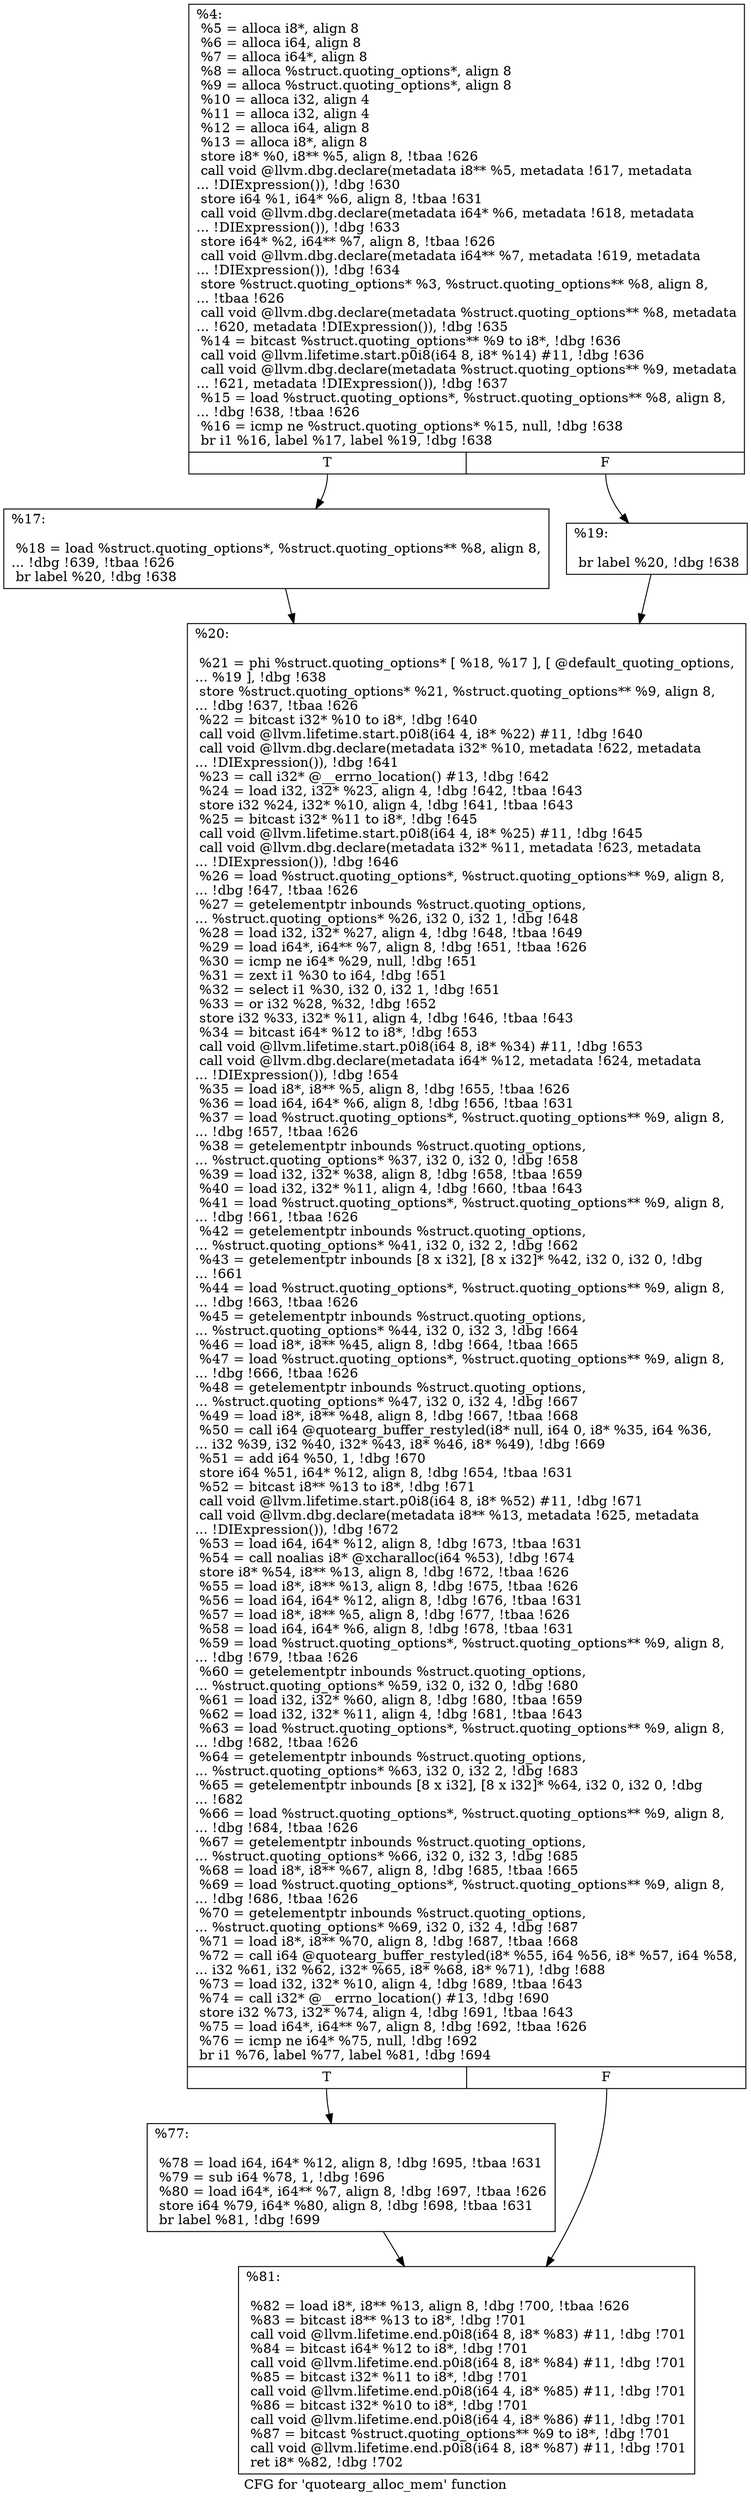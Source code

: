 digraph "CFG for 'quotearg_alloc_mem' function" {
	label="CFG for 'quotearg_alloc_mem' function";

	Node0x1450770 [shape=record,label="{%4:\l  %5 = alloca i8*, align 8\l  %6 = alloca i64, align 8\l  %7 = alloca i64*, align 8\l  %8 = alloca %struct.quoting_options*, align 8\l  %9 = alloca %struct.quoting_options*, align 8\l  %10 = alloca i32, align 4\l  %11 = alloca i32, align 4\l  %12 = alloca i64, align 8\l  %13 = alloca i8*, align 8\l  store i8* %0, i8** %5, align 8, !tbaa !626\l  call void @llvm.dbg.declare(metadata i8** %5, metadata !617, metadata\l... !DIExpression()), !dbg !630\l  store i64 %1, i64* %6, align 8, !tbaa !631\l  call void @llvm.dbg.declare(metadata i64* %6, metadata !618, metadata\l... !DIExpression()), !dbg !633\l  store i64* %2, i64** %7, align 8, !tbaa !626\l  call void @llvm.dbg.declare(metadata i64** %7, metadata !619, metadata\l... !DIExpression()), !dbg !634\l  store %struct.quoting_options* %3, %struct.quoting_options** %8, align 8,\l... !tbaa !626\l  call void @llvm.dbg.declare(metadata %struct.quoting_options** %8, metadata\l... !620, metadata !DIExpression()), !dbg !635\l  %14 = bitcast %struct.quoting_options** %9 to i8*, !dbg !636\l  call void @llvm.lifetime.start.p0i8(i64 8, i8* %14) #11, !dbg !636\l  call void @llvm.dbg.declare(metadata %struct.quoting_options** %9, metadata\l... !621, metadata !DIExpression()), !dbg !637\l  %15 = load %struct.quoting_options*, %struct.quoting_options** %8, align 8,\l... !dbg !638, !tbaa !626\l  %16 = icmp ne %struct.quoting_options* %15, null, !dbg !638\l  br i1 %16, label %17, label %19, !dbg !638\l|{<s0>T|<s1>F}}"];
	Node0x1450770:s0 -> Node0x1416d80;
	Node0x1450770:s1 -> Node0x1416dd0;
	Node0x1416d80 [shape=record,label="{%17:\l\l  %18 = load %struct.quoting_options*, %struct.quoting_options** %8, align 8,\l... !dbg !639, !tbaa !626\l  br label %20, !dbg !638\l}"];
	Node0x1416d80 -> Node0x1416e20;
	Node0x1416dd0 [shape=record,label="{%19:\l\l  br label %20, !dbg !638\l}"];
	Node0x1416dd0 -> Node0x1416e20;
	Node0x1416e20 [shape=record,label="{%20:\l\l  %21 = phi %struct.quoting_options* [ %18, %17 ], [ @default_quoting_options,\l... %19 ], !dbg !638\l  store %struct.quoting_options* %21, %struct.quoting_options** %9, align 8,\l... !dbg !637, !tbaa !626\l  %22 = bitcast i32* %10 to i8*, !dbg !640\l  call void @llvm.lifetime.start.p0i8(i64 4, i8* %22) #11, !dbg !640\l  call void @llvm.dbg.declare(metadata i32* %10, metadata !622, metadata\l... !DIExpression()), !dbg !641\l  %23 = call i32* @__errno_location() #13, !dbg !642\l  %24 = load i32, i32* %23, align 4, !dbg !642, !tbaa !643\l  store i32 %24, i32* %10, align 4, !dbg !641, !tbaa !643\l  %25 = bitcast i32* %11 to i8*, !dbg !645\l  call void @llvm.lifetime.start.p0i8(i64 4, i8* %25) #11, !dbg !645\l  call void @llvm.dbg.declare(metadata i32* %11, metadata !623, metadata\l... !DIExpression()), !dbg !646\l  %26 = load %struct.quoting_options*, %struct.quoting_options** %9, align 8,\l... !dbg !647, !tbaa !626\l  %27 = getelementptr inbounds %struct.quoting_options,\l... %struct.quoting_options* %26, i32 0, i32 1, !dbg !648\l  %28 = load i32, i32* %27, align 4, !dbg !648, !tbaa !649\l  %29 = load i64*, i64** %7, align 8, !dbg !651, !tbaa !626\l  %30 = icmp ne i64* %29, null, !dbg !651\l  %31 = zext i1 %30 to i64, !dbg !651\l  %32 = select i1 %30, i32 0, i32 1, !dbg !651\l  %33 = or i32 %28, %32, !dbg !652\l  store i32 %33, i32* %11, align 4, !dbg !646, !tbaa !643\l  %34 = bitcast i64* %12 to i8*, !dbg !653\l  call void @llvm.lifetime.start.p0i8(i64 8, i8* %34) #11, !dbg !653\l  call void @llvm.dbg.declare(metadata i64* %12, metadata !624, metadata\l... !DIExpression()), !dbg !654\l  %35 = load i8*, i8** %5, align 8, !dbg !655, !tbaa !626\l  %36 = load i64, i64* %6, align 8, !dbg !656, !tbaa !631\l  %37 = load %struct.quoting_options*, %struct.quoting_options** %9, align 8,\l... !dbg !657, !tbaa !626\l  %38 = getelementptr inbounds %struct.quoting_options,\l... %struct.quoting_options* %37, i32 0, i32 0, !dbg !658\l  %39 = load i32, i32* %38, align 8, !dbg !658, !tbaa !659\l  %40 = load i32, i32* %11, align 4, !dbg !660, !tbaa !643\l  %41 = load %struct.quoting_options*, %struct.quoting_options** %9, align 8,\l... !dbg !661, !tbaa !626\l  %42 = getelementptr inbounds %struct.quoting_options,\l... %struct.quoting_options* %41, i32 0, i32 2, !dbg !662\l  %43 = getelementptr inbounds [8 x i32], [8 x i32]* %42, i32 0, i32 0, !dbg\l... !661\l  %44 = load %struct.quoting_options*, %struct.quoting_options** %9, align 8,\l... !dbg !663, !tbaa !626\l  %45 = getelementptr inbounds %struct.quoting_options,\l... %struct.quoting_options* %44, i32 0, i32 3, !dbg !664\l  %46 = load i8*, i8** %45, align 8, !dbg !664, !tbaa !665\l  %47 = load %struct.quoting_options*, %struct.quoting_options** %9, align 8,\l... !dbg !666, !tbaa !626\l  %48 = getelementptr inbounds %struct.quoting_options,\l... %struct.quoting_options* %47, i32 0, i32 4, !dbg !667\l  %49 = load i8*, i8** %48, align 8, !dbg !667, !tbaa !668\l  %50 = call i64 @quotearg_buffer_restyled(i8* null, i64 0, i8* %35, i64 %36,\l... i32 %39, i32 %40, i32* %43, i8* %46, i8* %49), !dbg !669\l  %51 = add i64 %50, 1, !dbg !670\l  store i64 %51, i64* %12, align 8, !dbg !654, !tbaa !631\l  %52 = bitcast i8** %13 to i8*, !dbg !671\l  call void @llvm.lifetime.start.p0i8(i64 8, i8* %52) #11, !dbg !671\l  call void @llvm.dbg.declare(metadata i8** %13, metadata !625, metadata\l... !DIExpression()), !dbg !672\l  %53 = load i64, i64* %12, align 8, !dbg !673, !tbaa !631\l  %54 = call noalias i8* @xcharalloc(i64 %53), !dbg !674\l  store i8* %54, i8** %13, align 8, !dbg !672, !tbaa !626\l  %55 = load i8*, i8** %13, align 8, !dbg !675, !tbaa !626\l  %56 = load i64, i64* %12, align 8, !dbg !676, !tbaa !631\l  %57 = load i8*, i8** %5, align 8, !dbg !677, !tbaa !626\l  %58 = load i64, i64* %6, align 8, !dbg !678, !tbaa !631\l  %59 = load %struct.quoting_options*, %struct.quoting_options** %9, align 8,\l... !dbg !679, !tbaa !626\l  %60 = getelementptr inbounds %struct.quoting_options,\l... %struct.quoting_options* %59, i32 0, i32 0, !dbg !680\l  %61 = load i32, i32* %60, align 8, !dbg !680, !tbaa !659\l  %62 = load i32, i32* %11, align 4, !dbg !681, !tbaa !643\l  %63 = load %struct.quoting_options*, %struct.quoting_options** %9, align 8,\l... !dbg !682, !tbaa !626\l  %64 = getelementptr inbounds %struct.quoting_options,\l... %struct.quoting_options* %63, i32 0, i32 2, !dbg !683\l  %65 = getelementptr inbounds [8 x i32], [8 x i32]* %64, i32 0, i32 0, !dbg\l... !682\l  %66 = load %struct.quoting_options*, %struct.quoting_options** %9, align 8,\l... !dbg !684, !tbaa !626\l  %67 = getelementptr inbounds %struct.quoting_options,\l... %struct.quoting_options* %66, i32 0, i32 3, !dbg !685\l  %68 = load i8*, i8** %67, align 8, !dbg !685, !tbaa !665\l  %69 = load %struct.quoting_options*, %struct.quoting_options** %9, align 8,\l... !dbg !686, !tbaa !626\l  %70 = getelementptr inbounds %struct.quoting_options,\l... %struct.quoting_options* %69, i32 0, i32 4, !dbg !687\l  %71 = load i8*, i8** %70, align 8, !dbg !687, !tbaa !668\l  %72 = call i64 @quotearg_buffer_restyled(i8* %55, i64 %56, i8* %57, i64 %58,\l... i32 %61, i32 %62, i32* %65, i8* %68, i8* %71), !dbg !688\l  %73 = load i32, i32* %10, align 4, !dbg !689, !tbaa !643\l  %74 = call i32* @__errno_location() #13, !dbg !690\l  store i32 %73, i32* %74, align 4, !dbg !691, !tbaa !643\l  %75 = load i64*, i64** %7, align 8, !dbg !692, !tbaa !626\l  %76 = icmp ne i64* %75, null, !dbg !692\l  br i1 %76, label %77, label %81, !dbg !694\l|{<s0>T|<s1>F}}"];
	Node0x1416e20:s0 -> Node0x1416e70;
	Node0x1416e20:s1 -> Node0x1416ec0;
	Node0x1416e70 [shape=record,label="{%77:\l\l  %78 = load i64, i64* %12, align 8, !dbg !695, !tbaa !631\l  %79 = sub i64 %78, 1, !dbg !696\l  %80 = load i64*, i64** %7, align 8, !dbg !697, !tbaa !626\l  store i64 %79, i64* %80, align 8, !dbg !698, !tbaa !631\l  br label %81, !dbg !699\l}"];
	Node0x1416e70 -> Node0x1416ec0;
	Node0x1416ec0 [shape=record,label="{%81:\l\l  %82 = load i8*, i8** %13, align 8, !dbg !700, !tbaa !626\l  %83 = bitcast i8** %13 to i8*, !dbg !701\l  call void @llvm.lifetime.end.p0i8(i64 8, i8* %83) #11, !dbg !701\l  %84 = bitcast i64* %12 to i8*, !dbg !701\l  call void @llvm.lifetime.end.p0i8(i64 8, i8* %84) #11, !dbg !701\l  %85 = bitcast i32* %11 to i8*, !dbg !701\l  call void @llvm.lifetime.end.p0i8(i64 4, i8* %85) #11, !dbg !701\l  %86 = bitcast i32* %10 to i8*, !dbg !701\l  call void @llvm.lifetime.end.p0i8(i64 4, i8* %86) #11, !dbg !701\l  %87 = bitcast %struct.quoting_options** %9 to i8*, !dbg !701\l  call void @llvm.lifetime.end.p0i8(i64 8, i8* %87) #11, !dbg !701\l  ret i8* %82, !dbg !702\l}"];
}
